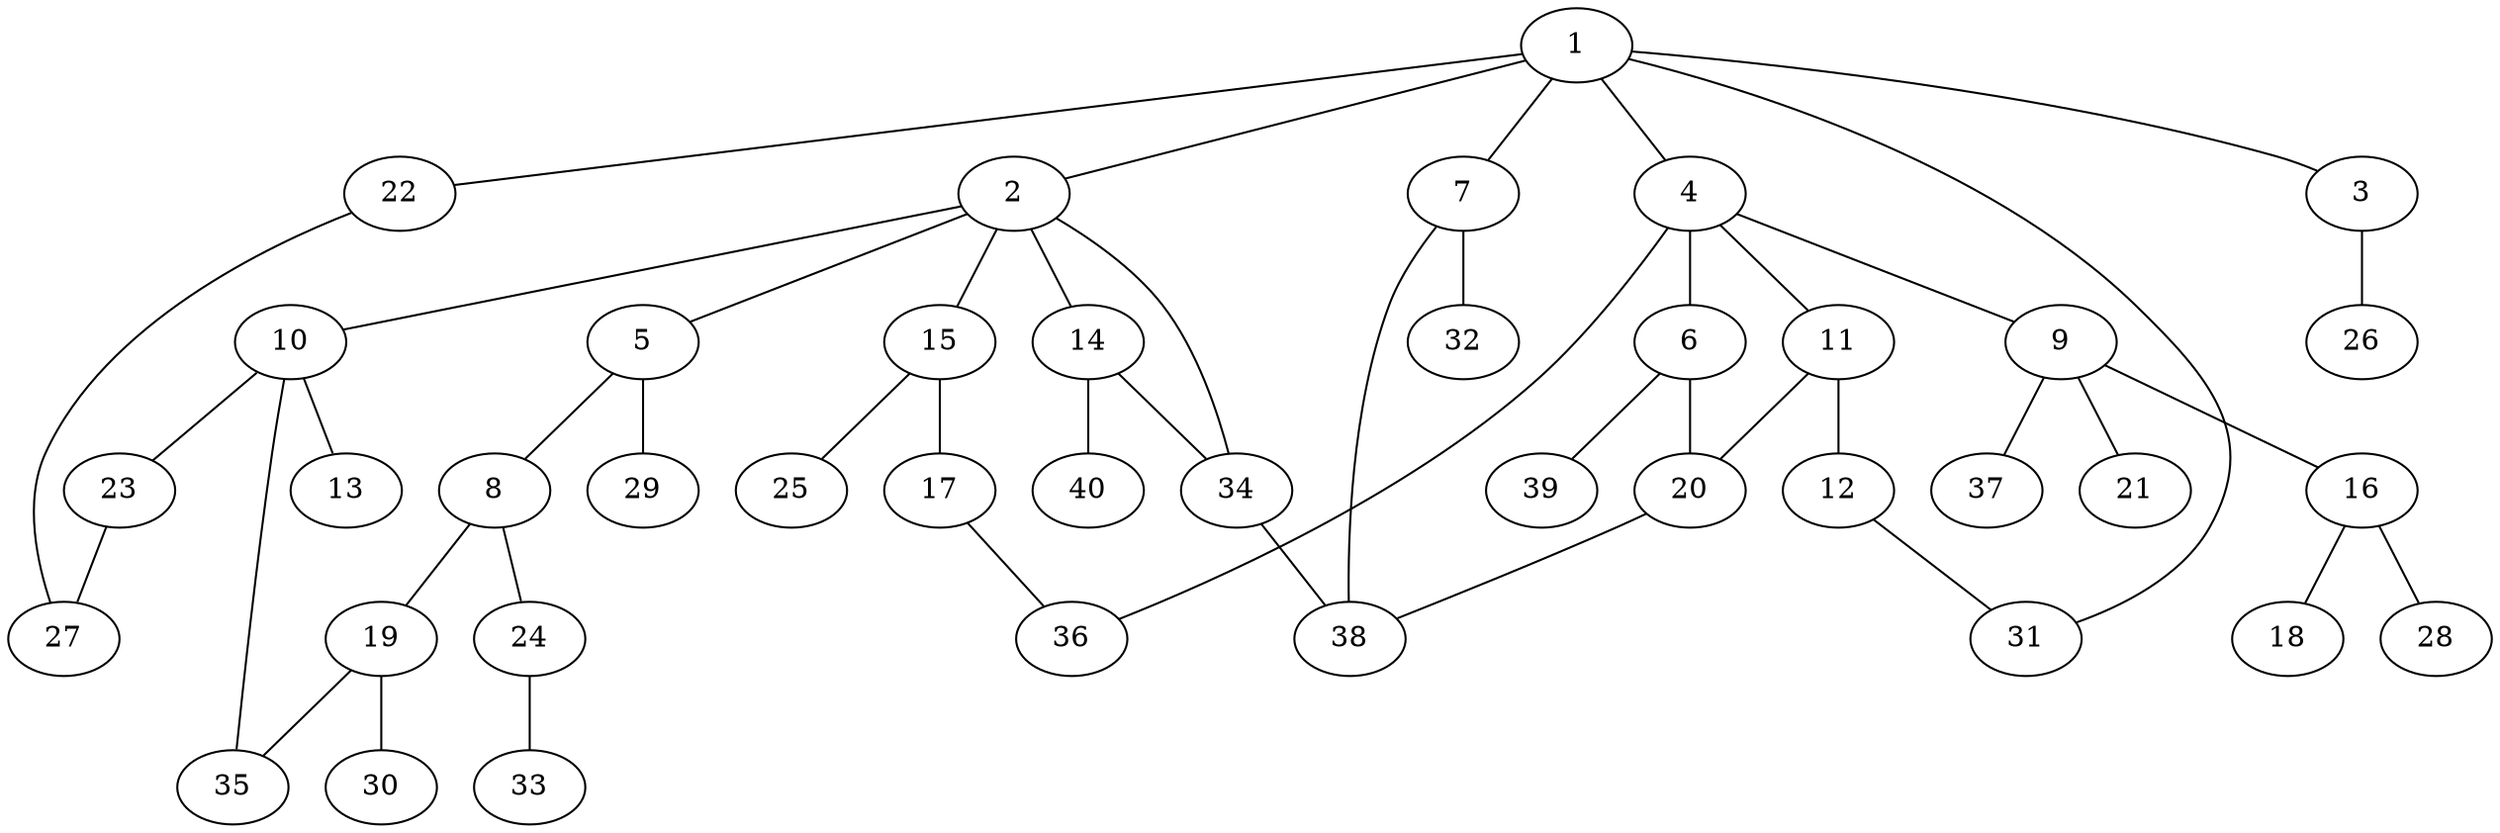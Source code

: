 graph graphname {1--2
1--3
1--4
1--7
1--22
1--31
2--5
2--10
2--14
2--15
2--34
3--26
4--6
4--9
4--11
4--36
5--8
5--29
6--20
6--39
7--32
7--38
8--19
8--24
9--16
9--21
9--37
10--13
10--23
10--35
11--12
11--20
12--31
14--34
14--40
15--17
15--25
16--18
16--28
17--36
19--30
19--35
20--38
22--27
23--27
24--33
34--38
}